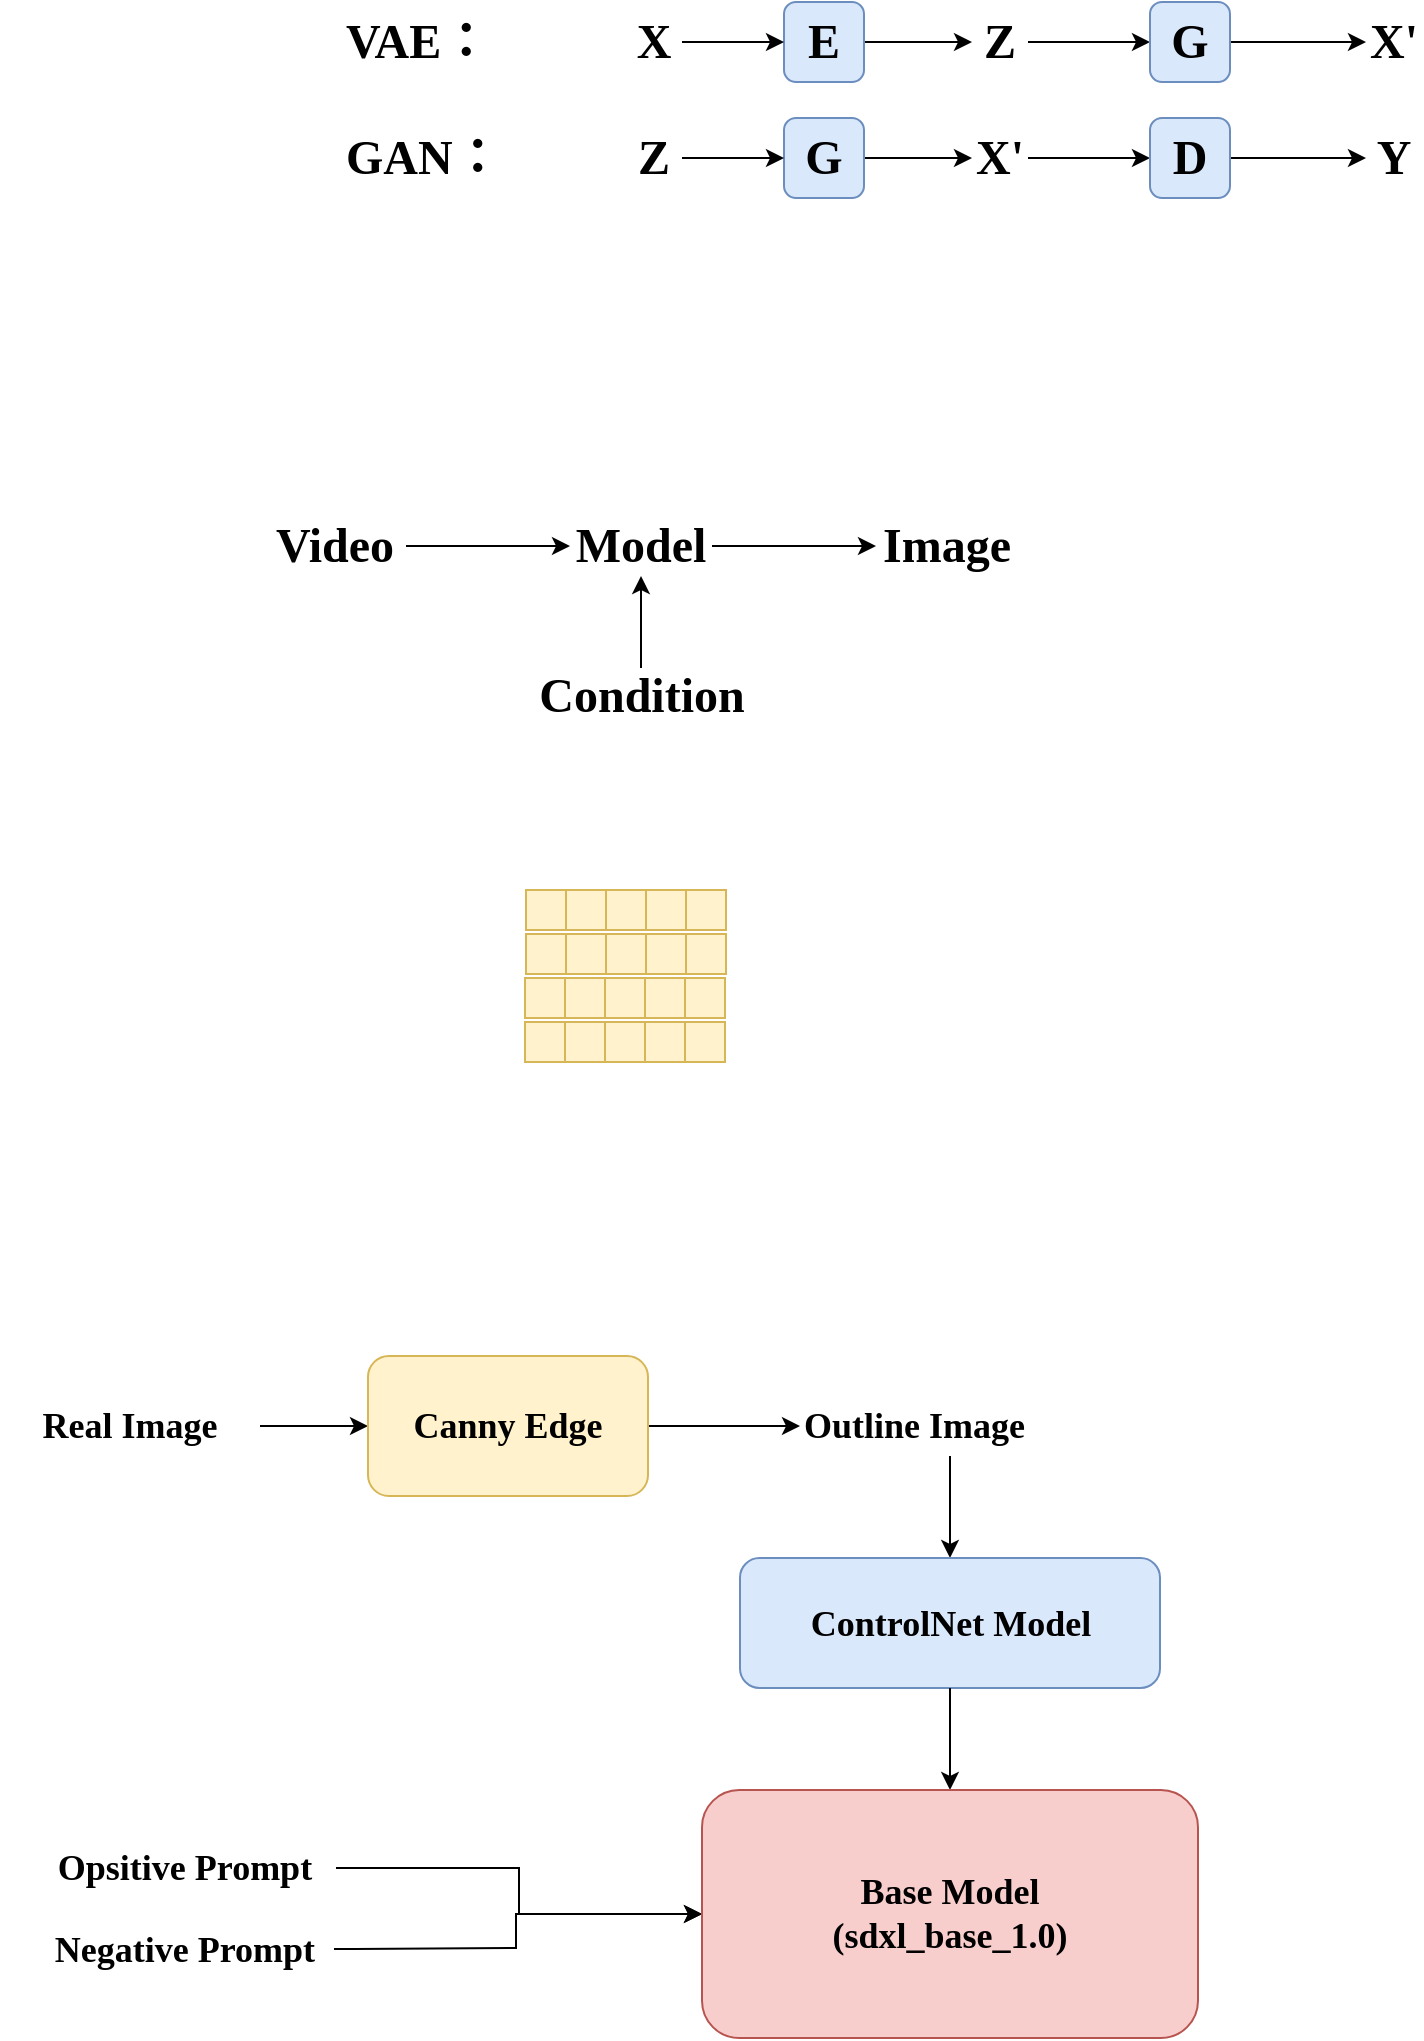 <mxfile version="24.0.5" type="github">
  <diagram name="第 1 页" id="t-ahP6mDuCEpyyadZloM">
    <mxGraphModel dx="1547" dy="590" grid="0" gridSize="10" guides="1" tooltips="1" connect="1" arrows="1" fold="1" page="0" pageScale="1" pageWidth="827" pageHeight="1169" math="0" shadow="0">
      <root>
        <mxCell id="0" />
        <mxCell id="1" parent="0" />
        <mxCell id="YfCwJt3RlYymXO0Li0h6-1" value="&lt;font size=&quot;1&quot; face=&quot;Times New Roman&quot;&gt;&lt;b style=&quot;font-size: 24px;&quot;&gt;VAE：&lt;/b&gt;&lt;/font&gt;" style="text;html=1;strokeColor=none;fillColor=none;align=left;verticalAlign=middle;whiteSpace=wrap;rounded=0;" parent="1" vertex="1">
          <mxGeometry x="-53" y="304" width="71" height="30" as="geometry" />
        </mxCell>
        <mxCell id="YfCwJt3RlYymXO0Li0h6-8" style="edgeStyle=orthogonalEdgeStyle;rounded=0;orthogonalLoop=1;jettySize=auto;html=1;entryX=0;entryY=0.5;entryDx=0;entryDy=0;" parent="1" source="YfCwJt3RlYymXO0Li0h6-2" target="YfCwJt3RlYymXO0Li0h6-4" edge="1">
          <mxGeometry relative="1" as="geometry" />
        </mxCell>
        <mxCell id="YfCwJt3RlYymXO0Li0h6-2" value="&lt;font size=&quot;1&quot; face=&quot;Times New Roman&quot;&gt;&lt;b style=&quot;font-size: 24px;&quot;&gt;E&lt;/b&gt;&lt;/font&gt;" style="rounded=1;whiteSpace=wrap;html=1;fillColor=#dae8fc;strokeColor=#6c8ebf;" parent="1" vertex="1">
          <mxGeometry x="168" y="299" width="40" height="40" as="geometry" />
        </mxCell>
        <mxCell id="YfCwJt3RlYymXO0Li0h6-7" style="edgeStyle=orthogonalEdgeStyle;rounded=0;orthogonalLoop=1;jettySize=auto;html=1;entryX=0;entryY=0.5;entryDx=0;entryDy=0;" parent="1" source="YfCwJt3RlYymXO0Li0h6-3" target="YfCwJt3RlYymXO0Li0h6-2" edge="1">
          <mxGeometry relative="1" as="geometry" />
        </mxCell>
        <mxCell id="YfCwJt3RlYymXO0Li0h6-3" value="&lt;font size=&quot;1&quot; face=&quot;Times New Roman&quot;&gt;&lt;b style=&quot;font-size: 24px;&quot;&gt;X&lt;/b&gt;&lt;/font&gt;" style="text;html=1;strokeColor=none;fillColor=none;align=center;verticalAlign=middle;whiteSpace=wrap;rounded=0;" parent="1" vertex="1">
          <mxGeometry x="89" y="304" width="28" height="30" as="geometry" />
        </mxCell>
        <mxCell id="YfCwJt3RlYymXO0Li0h6-9" style="edgeStyle=orthogonalEdgeStyle;rounded=0;orthogonalLoop=1;jettySize=auto;html=1;entryX=0;entryY=0.5;entryDx=0;entryDy=0;" parent="1" source="YfCwJt3RlYymXO0Li0h6-4" target="YfCwJt3RlYymXO0Li0h6-6" edge="1">
          <mxGeometry relative="1" as="geometry" />
        </mxCell>
        <mxCell id="YfCwJt3RlYymXO0Li0h6-4" value="&lt;font size=&quot;1&quot; face=&quot;Times New Roman&quot;&gt;&lt;b style=&quot;font-size: 24px;&quot;&gt;Z&lt;/b&gt;&lt;/font&gt;" style="text;html=1;strokeColor=none;fillColor=none;align=center;verticalAlign=middle;whiteSpace=wrap;rounded=0;" parent="1" vertex="1">
          <mxGeometry x="262" y="304" width="28" height="30" as="geometry" />
        </mxCell>
        <mxCell id="YfCwJt3RlYymXO0Li0h6-5" value="&lt;font size=&quot;1&quot; face=&quot;Times New Roman&quot;&gt;&lt;b style=&quot;font-size: 24px;&quot;&gt;X&#39;&lt;/b&gt;&lt;/font&gt;" style="text;html=1;strokeColor=none;fillColor=none;align=center;verticalAlign=middle;whiteSpace=wrap;rounded=0;" parent="1" vertex="1">
          <mxGeometry x="459" y="304" width="28" height="30" as="geometry" />
        </mxCell>
        <mxCell id="YfCwJt3RlYymXO0Li0h6-10" style="edgeStyle=orthogonalEdgeStyle;rounded=0;orthogonalLoop=1;jettySize=auto;html=1;entryX=0;entryY=0.5;entryDx=0;entryDy=0;" parent="1" source="YfCwJt3RlYymXO0Li0h6-6" target="YfCwJt3RlYymXO0Li0h6-5" edge="1">
          <mxGeometry relative="1" as="geometry" />
        </mxCell>
        <mxCell id="YfCwJt3RlYymXO0Li0h6-6" value="&lt;font size=&quot;1&quot; face=&quot;Times New Roman&quot;&gt;&lt;b style=&quot;font-size: 24px;&quot;&gt;G&lt;/b&gt;&lt;/font&gt;" style="rounded=1;whiteSpace=wrap;html=1;fillColor=#dae8fc;strokeColor=#6c8ebf;" parent="1" vertex="1">
          <mxGeometry x="351" y="299" width="40" height="40" as="geometry" />
        </mxCell>
        <mxCell id="YfCwJt3RlYymXO0Li0h6-11" value="&lt;font size=&quot;1&quot; face=&quot;Times New Roman&quot;&gt;&lt;b style=&quot;font-size: 24px;&quot;&gt;GAN：&lt;/b&gt;&lt;/font&gt;" style="text;html=1;strokeColor=none;fillColor=none;align=left;verticalAlign=middle;whiteSpace=wrap;rounded=0;" parent="1" vertex="1">
          <mxGeometry x="-53" y="362" width="71" height="30" as="geometry" />
        </mxCell>
        <mxCell id="YfCwJt3RlYymXO0Li0h6-12" style="edgeStyle=orthogonalEdgeStyle;rounded=0;orthogonalLoop=1;jettySize=auto;html=1;entryX=0;entryY=0.5;entryDx=0;entryDy=0;" parent="1" source="YfCwJt3RlYymXO0Li0h6-13" target="YfCwJt3RlYymXO0Li0h6-17" edge="1">
          <mxGeometry relative="1" as="geometry" />
        </mxCell>
        <mxCell id="YfCwJt3RlYymXO0Li0h6-13" value="&lt;font size=&quot;1&quot; face=&quot;Times New Roman&quot;&gt;&lt;b style=&quot;font-size: 24px;&quot;&gt;G&lt;/b&gt;&lt;/font&gt;" style="rounded=1;whiteSpace=wrap;html=1;fillColor=#dae8fc;strokeColor=#6c8ebf;" parent="1" vertex="1">
          <mxGeometry x="168" y="357" width="40" height="40" as="geometry" />
        </mxCell>
        <mxCell id="YfCwJt3RlYymXO0Li0h6-14" style="edgeStyle=orthogonalEdgeStyle;rounded=0;orthogonalLoop=1;jettySize=auto;html=1;entryX=0;entryY=0.5;entryDx=0;entryDy=0;" parent="1" source="YfCwJt3RlYymXO0Li0h6-15" target="YfCwJt3RlYymXO0Li0h6-13" edge="1">
          <mxGeometry relative="1" as="geometry" />
        </mxCell>
        <mxCell id="YfCwJt3RlYymXO0Li0h6-15" value="&lt;font size=&quot;1&quot; face=&quot;Times New Roman&quot;&gt;&lt;b style=&quot;font-size: 24px;&quot;&gt;Z&lt;/b&gt;&lt;/font&gt;" style="text;html=1;strokeColor=none;fillColor=none;align=center;verticalAlign=middle;whiteSpace=wrap;rounded=0;" parent="1" vertex="1">
          <mxGeometry x="89" y="362" width="28" height="30" as="geometry" />
        </mxCell>
        <mxCell id="YfCwJt3RlYymXO0Li0h6-16" style="edgeStyle=orthogonalEdgeStyle;rounded=0;orthogonalLoop=1;jettySize=auto;html=1;entryX=0;entryY=0.5;entryDx=0;entryDy=0;" parent="1" source="YfCwJt3RlYymXO0Li0h6-17" target="YfCwJt3RlYymXO0Li0h6-20" edge="1">
          <mxGeometry relative="1" as="geometry" />
        </mxCell>
        <mxCell id="YfCwJt3RlYymXO0Li0h6-17" value="&lt;font size=&quot;1&quot; face=&quot;Times New Roman&quot;&gt;&lt;b style=&quot;font-size: 24px;&quot;&gt;X&#39;&lt;/b&gt;&lt;/font&gt;" style="text;html=1;strokeColor=none;fillColor=none;align=center;verticalAlign=middle;whiteSpace=wrap;rounded=0;" parent="1" vertex="1">
          <mxGeometry x="262" y="362" width="28" height="30" as="geometry" />
        </mxCell>
        <mxCell id="YfCwJt3RlYymXO0Li0h6-18" value="&lt;font size=&quot;1&quot; face=&quot;Times New Roman&quot;&gt;&lt;b style=&quot;font-size: 24px;&quot;&gt;Y&lt;/b&gt;&lt;/font&gt;" style="text;html=1;strokeColor=none;fillColor=none;align=center;verticalAlign=middle;whiteSpace=wrap;rounded=0;" parent="1" vertex="1">
          <mxGeometry x="459" y="362" width="28" height="30" as="geometry" />
        </mxCell>
        <mxCell id="YfCwJt3RlYymXO0Li0h6-19" style="edgeStyle=orthogonalEdgeStyle;rounded=0;orthogonalLoop=1;jettySize=auto;html=1;entryX=0;entryY=0.5;entryDx=0;entryDy=0;" parent="1" source="YfCwJt3RlYymXO0Li0h6-20" target="YfCwJt3RlYymXO0Li0h6-18" edge="1">
          <mxGeometry relative="1" as="geometry" />
        </mxCell>
        <mxCell id="YfCwJt3RlYymXO0Li0h6-20" value="&lt;font size=&quot;1&quot; face=&quot;Times New Roman&quot;&gt;&lt;b style=&quot;font-size: 24px;&quot;&gt;D&lt;/b&gt;&lt;/font&gt;" style="rounded=1;whiteSpace=wrap;html=1;fillColor=#dae8fc;strokeColor=#6c8ebf;" parent="1" vertex="1">
          <mxGeometry x="351" y="357" width="40" height="40" as="geometry" />
        </mxCell>
        <mxCell id="YfCwJt3RlYymXO0Li0h6-25" style="edgeStyle=orthogonalEdgeStyle;rounded=0;orthogonalLoop=1;jettySize=auto;html=1;entryX=0;entryY=0.5;entryDx=0;entryDy=0;" parent="1" source="YfCwJt3RlYymXO0Li0h6-21" target="YfCwJt3RlYymXO0Li0h6-24" edge="1">
          <mxGeometry relative="1" as="geometry" />
        </mxCell>
        <mxCell id="YfCwJt3RlYymXO0Li0h6-21" value="&lt;font size=&quot;1&quot; face=&quot;Times New Roman&quot;&gt;&lt;b style=&quot;font-size: 24px;&quot;&gt;Video&lt;/b&gt;&lt;/font&gt;" style="text;html=1;strokeColor=none;fillColor=none;align=center;verticalAlign=middle;whiteSpace=wrap;rounded=0;" parent="1" vertex="1">
          <mxGeometry x="-92" y="556" width="71" height="30" as="geometry" />
        </mxCell>
        <mxCell id="YfCwJt3RlYymXO0Li0h6-22" value="&lt;font size=&quot;1&quot; face=&quot;Times New Roman&quot;&gt;&lt;b style=&quot;font-size: 24px;&quot;&gt;Image&lt;/b&gt;&lt;/font&gt;" style="text;html=1;strokeColor=none;fillColor=none;align=center;verticalAlign=middle;whiteSpace=wrap;rounded=0;" parent="1" vertex="1">
          <mxGeometry x="214" y="556" width="71" height="30" as="geometry" />
        </mxCell>
        <mxCell id="YfCwJt3RlYymXO0Li0h6-27" style="edgeStyle=orthogonalEdgeStyle;rounded=0;orthogonalLoop=1;jettySize=auto;html=1;" parent="1" source="YfCwJt3RlYymXO0Li0h6-23" target="YfCwJt3RlYymXO0Li0h6-24" edge="1">
          <mxGeometry relative="1" as="geometry" />
        </mxCell>
        <mxCell id="YfCwJt3RlYymXO0Li0h6-23" value="&lt;font size=&quot;1&quot; face=&quot;Times New Roman&quot;&gt;&lt;b style=&quot;font-size: 24px;&quot;&gt;Condition&lt;/b&gt;&lt;/font&gt;" style="text;html=1;strokeColor=none;fillColor=none;align=center;verticalAlign=middle;whiteSpace=wrap;rounded=0;" parent="1" vertex="1">
          <mxGeometry x="38.5" y="632" width="116" height="27" as="geometry" />
        </mxCell>
        <mxCell id="YfCwJt3RlYymXO0Li0h6-26" style="edgeStyle=orthogonalEdgeStyle;rounded=0;orthogonalLoop=1;jettySize=auto;html=1;" parent="1" source="YfCwJt3RlYymXO0Li0h6-24" target="YfCwJt3RlYymXO0Li0h6-22" edge="1">
          <mxGeometry relative="1" as="geometry" />
        </mxCell>
        <mxCell id="YfCwJt3RlYymXO0Li0h6-24" value="&lt;font size=&quot;1&quot; face=&quot;Times New Roman&quot;&gt;&lt;b style=&quot;font-size: 24px;&quot;&gt;Model&lt;/b&gt;&lt;/font&gt;" style="text;html=1;strokeColor=none;fillColor=none;align=center;verticalAlign=middle;whiteSpace=wrap;rounded=0;" parent="1" vertex="1">
          <mxGeometry x="61" y="556" width="71" height="30" as="geometry" />
        </mxCell>
        <mxCell id="YfCwJt3RlYymXO0Li0h6-28" value="" style="rounded=0;whiteSpace=wrap;html=1;fillColor=#fff2cc;strokeColor=#d6b656;" parent="1" vertex="1">
          <mxGeometry x="39" y="743" width="20" height="20" as="geometry" />
        </mxCell>
        <mxCell id="YfCwJt3RlYymXO0Li0h6-29" value="" style="rounded=0;whiteSpace=wrap;html=1;fillColor=#fff2cc;strokeColor=#d6b656;" parent="1" vertex="1">
          <mxGeometry x="59" y="743" width="20" height="20" as="geometry" />
        </mxCell>
        <mxCell id="YfCwJt3RlYymXO0Li0h6-30" value="" style="rounded=0;whiteSpace=wrap;html=1;fillColor=#fff2cc;strokeColor=#d6b656;" parent="1" vertex="1">
          <mxGeometry x="79" y="743" width="20" height="20" as="geometry" />
        </mxCell>
        <mxCell id="YfCwJt3RlYymXO0Li0h6-31" value="" style="rounded=0;whiteSpace=wrap;html=1;fillColor=#fff2cc;strokeColor=#d6b656;" parent="1" vertex="1">
          <mxGeometry x="99" y="743" width="20" height="20" as="geometry" />
        </mxCell>
        <mxCell id="YfCwJt3RlYymXO0Li0h6-32" value="" style="rounded=0;whiteSpace=wrap;html=1;fillColor=#fff2cc;strokeColor=#d6b656;" parent="1" vertex="1">
          <mxGeometry x="119" y="743" width="20" height="20" as="geometry" />
        </mxCell>
        <mxCell id="YfCwJt3RlYymXO0Li0h6-33" value="" style="rounded=0;whiteSpace=wrap;html=1;fillColor=#fff2cc;strokeColor=#d6b656;" parent="1" vertex="1">
          <mxGeometry x="39" y="765" width="20" height="20" as="geometry" />
        </mxCell>
        <mxCell id="YfCwJt3RlYymXO0Li0h6-34" value="" style="rounded=0;whiteSpace=wrap;html=1;fillColor=#fff2cc;strokeColor=#d6b656;" parent="1" vertex="1">
          <mxGeometry x="59" y="765" width="20" height="20" as="geometry" />
        </mxCell>
        <mxCell id="YfCwJt3RlYymXO0Li0h6-35" value="" style="rounded=0;whiteSpace=wrap;html=1;fillColor=#fff2cc;strokeColor=#d6b656;" parent="1" vertex="1">
          <mxGeometry x="79" y="765" width="20" height="20" as="geometry" />
        </mxCell>
        <mxCell id="YfCwJt3RlYymXO0Li0h6-36" value="" style="rounded=0;whiteSpace=wrap;html=1;fillColor=#fff2cc;strokeColor=#d6b656;" parent="1" vertex="1">
          <mxGeometry x="99" y="765" width="20" height="20" as="geometry" />
        </mxCell>
        <mxCell id="YfCwJt3RlYymXO0Li0h6-37" value="" style="rounded=0;whiteSpace=wrap;html=1;fillColor=#fff2cc;strokeColor=#d6b656;" parent="1" vertex="1">
          <mxGeometry x="119" y="765" width="20" height="20" as="geometry" />
        </mxCell>
        <mxCell id="YfCwJt3RlYymXO0Li0h6-43" value="" style="rounded=0;whiteSpace=wrap;html=1;fillColor=#fff2cc;strokeColor=#d6b656;" parent="1" vertex="1">
          <mxGeometry x="38.5" y="787" width="20" height="20" as="geometry" />
        </mxCell>
        <mxCell id="YfCwJt3RlYymXO0Li0h6-44" value="" style="rounded=0;whiteSpace=wrap;html=1;fillColor=#fff2cc;strokeColor=#d6b656;" parent="1" vertex="1">
          <mxGeometry x="58.5" y="787" width="20" height="20" as="geometry" />
        </mxCell>
        <mxCell id="YfCwJt3RlYymXO0Li0h6-45" value="" style="rounded=0;whiteSpace=wrap;html=1;fillColor=#fff2cc;strokeColor=#d6b656;" parent="1" vertex="1">
          <mxGeometry x="78.5" y="787" width="20" height="20" as="geometry" />
        </mxCell>
        <mxCell id="YfCwJt3RlYymXO0Li0h6-46" value="" style="rounded=0;whiteSpace=wrap;html=1;fillColor=#fff2cc;strokeColor=#d6b656;" parent="1" vertex="1">
          <mxGeometry x="98.5" y="787" width="20" height="20" as="geometry" />
        </mxCell>
        <mxCell id="YfCwJt3RlYymXO0Li0h6-47" value="" style="rounded=0;whiteSpace=wrap;html=1;fillColor=#fff2cc;strokeColor=#d6b656;" parent="1" vertex="1">
          <mxGeometry x="118.5" y="787" width="20" height="20" as="geometry" />
        </mxCell>
        <mxCell id="YfCwJt3RlYymXO0Li0h6-48" value="" style="rounded=0;whiteSpace=wrap;html=1;fillColor=#fff2cc;strokeColor=#d6b656;" parent="1" vertex="1">
          <mxGeometry x="38.5" y="809" width="20" height="20" as="geometry" />
        </mxCell>
        <mxCell id="YfCwJt3RlYymXO0Li0h6-49" value="" style="rounded=0;whiteSpace=wrap;html=1;fillColor=#fff2cc;strokeColor=#d6b656;" parent="1" vertex="1">
          <mxGeometry x="58.5" y="809" width="20" height="20" as="geometry" />
        </mxCell>
        <mxCell id="YfCwJt3RlYymXO0Li0h6-50" value="" style="rounded=0;whiteSpace=wrap;html=1;fillColor=#fff2cc;strokeColor=#d6b656;" parent="1" vertex="1">
          <mxGeometry x="78.5" y="809" width="20" height="20" as="geometry" />
        </mxCell>
        <mxCell id="YfCwJt3RlYymXO0Li0h6-51" value="" style="rounded=0;whiteSpace=wrap;html=1;fillColor=#fff2cc;strokeColor=#d6b656;" parent="1" vertex="1">
          <mxGeometry x="98.5" y="809" width="20" height="20" as="geometry" />
        </mxCell>
        <mxCell id="YfCwJt3RlYymXO0Li0h6-52" value="" style="rounded=0;whiteSpace=wrap;html=1;fillColor=#fff2cc;strokeColor=#d6b656;" parent="1" vertex="1">
          <mxGeometry x="118.5" y="809" width="20" height="20" as="geometry" />
        </mxCell>
        <mxCell id="moJ3L5sNSH10HrzQexoR-4" style="edgeStyle=orthogonalEdgeStyle;rounded=0;orthogonalLoop=1;jettySize=auto;html=1;entryX=0;entryY=0.5;entryDx=0;entryDy=0;fontSize=18;" edge="1" parent="1" source="moJ3L5sNSH10HrzQexoR-1" target="moJ3L5sNSH10HrzQexoR-2">
          <mxGeometry relative="1" as="geometry" />
        </mxCell>
        <mxCell id="moJ3L5sNSH10HrzQexoR-1" value="&lt;font style=&quot;font-size: 18px;&quot; face=&quot;Times New Roman&quot;&gt;&lt;b style=&quot;font-size: 18px;&quot;&gt;Real Image&lt;/b&gt;&lt;/font&gt;" style="text;html=1;strokeColor=none;fillColor=none;align=center;verticalAlign=middle;whiteSpace=wrap;rounded=0;fontSize=18;" vertex="1" parent="1">
          <mxGeometry x="-224" y="996" width="130" height="30" as="geometry" />
        </mxCell>
        <mxCell id="moJ3L5sNSH10HrzQexoR-6" style="edgeStyle=orthogonalEdgeStyle;rounded=0;orthogonalLoop=1;jettySize=auto;html=1;entryX=0;entryY=0.5;entryDx=0;entryDy=0;fontSize=18;" edge="1" parent="1" source="moJ3L5sNSH10HrzQexoR-2" target="moJ3L5sNSH10HrzQexoR-5">
          <mxGeometry relative="1" as="geometry" />
        </mxCell>
        <mxCell id="moJ3L5sNSH10HrzQexoR-2" value="" style="rounded=1;whiteSpace=wrap;html=1;aspect=fixed;fillColor=#fff2cc;strokeColor=#d6b656;fontSize=18;" vertex="1" parent="1">
          <mxGeometry x="-40" y="976" width="140" height="70" as="geometry" />
        </mxCell>
        <mxCell id="moJ3L5sNSH10HrzQexoR-3" value="&lt;font style=&quot;font-size: 18px;&quot; face=&quot;Times New Roman&quot;&gt;&lt;b style=&quot;font-size: 18px;&quot;&gt;Canny Edge&lt;/b&gt;&lt;/font&gt;" style="text;html=1;strokeColor=none;fillColor=none;align=center;verticalAlign=middle;whiteSpace=wrap;rounded=0;fontSize=18;" vertex="1" parent="1">
          <mxGeometry x="-35" y="996" width="130" height="30" as="geometry" />
        </mxCell>
        <mxCell id="moJ3L5sNSH10HrzQexoR-18" style="edgeStyle=orthogonalEdgeStyle;rounded=0;orthogonalLoop=1;jettySize=auto;html=1;" edge="1" parent="1" source="moJ3L5sNSH10HrzQexoR-5" target="moJ3L5sNSH10HrzQexoR-12">
          <mxGeometry relative="1" as="geometry" />
        </mxCell>
        <mxCell id="moJ3L5sNSH10HrzQexoR-5" value="&lt;font style=&quot;font-size: 18px;&quot; face=&quot;Times New Roman&quot;&gt;&lt;span style=&quot;font-size: 18px;&quot;&gt;&lt;b style=&quot;font-size: 18px;&quot;&gt;Outline Image&lt;/b&gt;&lt;/span&gt;&lt;/font&gt;" style="text;html=1;strokeColor=none;fillColor=none;align=left;verticalAlign=middle;whiteSpace=wrap;rounded=0;fontSize=18;" vertex="1" parent="1">
          <mxGeometry x="176" y="996" width="150" height="30" as="geometry" />
        </mxCell>
        <mxCell id="moJ3L5sNSH10HrzQexoR-14" style="edgeStyle=orthogonalEdgeStyle;rounded=0;orthogonalLoop=1;jettySize=auto;html=1;entryX=0;entryY=0.5;entryDx=0;entryDy=0;" edge="1" parent="1" source="moJ3L5sNSH10HrzQexoR-8" target="moJ3L5sNSH10HrzQexoR-10">
          <mxGeometry relative="1" as="geometry" />
        </mxCell>
        <mxCell id="moJ3L5sNSH10HrzQexoR-8" value="&lt;font style=&quot;font-size: 18px;&quot;&gt;&lt;b style=&quot;font-size: 18px;&quot;&gt;Opsitive Prompt&lt;/b&gt;&lt;/font&gt;" style="text;html=1;strokeColor=none;fillColor=none;align=center;verticalAlign=middle;whiteSpace=wrap;rounded=0;fontFamily=Times New Roman;fontSize=18;" vertex="1" parent="1">
          <mxGeometry x="-207" y="1217" width="151" height="30" as="geometry" />
        </mxCell>
        <mxCell id="moJ3L5sNSH10HrzQexoR-15" style="edgeStyle=orthogonalEdgeStyle;rounded=0;orthogonalLoop=1;jettySize=auto;html=1;entryX=0;entryY=0.5;entryDx=0;entryDy=0;exitX=1;exitY=0.5;exitDx=0;exitDy=0;" edge="1" parent="1" source="moJ3L5sNSH10HrzQexoR-9" target="moJ3L5sNSH10HrzQexoR-10">
          <mxGeometry relative="1" as="geometry">
            <Array as="points">
              <mxPoint x="-47" y="1273" />
              <mxPoint x="34" y="1272" />
              <mxPoint x="34" y="1255" />
            </Array>
          </mxGeometry>
        </mxCell>
        <mxCell id="moJ3L5sNSH10HrzQexoR-9" value="&lt;font style=&quot;font-size: 18px;&quot;&gt;&lt;b style=&quot;font-size: 18px;&quot;&gt;Negative Prompt&lt;/b&gt;&lt;/font&gt;" style="text;html=1;strokeColor=none;fillColor=none;align=center;verticalAlign=middle;whiteSpace=wrap;rounded=0;fontFamily=Times New Roman;fontSize=18;" vertex="1" parent="1">
          <mxGeometry x="-206" y="1257.5" width="149" height="30" as="geometry" />
        </mxCell>
        <mxCell id="moJ3L5sNSH10HrzQexoR-17" value="" style="group" vertex="1" connectable="0" parent="1">
          <mxGeometry x="146" y="1077" width="210" height="65" as="geometry" />
        </mxCell>
        <mxCell id="moJ3L5sNSH10HrzQexoR-12" value="" style="rounded=1;whiteSpace=wrap;html=1;fillColor=#dae8fc;strokeColor=#6c8ebf;fontSize=18;" vertex="1" parent="moJ3L5sNSH10HrzQexoR-17">
          <mxGeometry width="210" height="65" as="geometry" />
        </mxCell>
        <mxCell id="moJ3L5sNSH10HrzQexoR-13" value="&lt;font style=&quot;font-size: 18px;&quot; face=&quot;Times New Roman&quot;&gt;&lt;b style=&quot;font-size: 18px;&quot;&gt;ControlNet Model&lt;/b&gt;&lt;/font&gt;" style="text;html=1;strokeColor=none;fillColor=none;align=center;verticalAlign=middle;whiteSpace=wrap;rounded=0;fontSize=18;" vertex="1" parent="moJ3L5sNSH10HrzQexoR-17">
          <mxGeometry x="6.5" y="17.5" width="197" height="30" as="geometry" />
        </mxCell>
        <mxCell id="moJ3L5sNSH10HrzQexoR-21" style="edgeStyle=orthogonalEdgeStyle;rounded=0;orthogonalLoop=1;jettySize=auto;html=1;entryX=0.5;entryY=0;entryDx=0;entryDy=0;" edge="1" parent="1" source="moJ3L5sNSH10HrzQexoR-12" target="moJ3L5sNSH10HrzQexoR-10">
          <mxGeometry relative="1" as="geometry" />
        </mxCell>
        <mxCell id="moJ3L5sNSH10HrzQexoR-20" value="" style="group" vertex="1" connectable="0" parent="1">
          <mxGeometry x="127" y="1193" width="248" height="124" as="geometry" />
        </mxCell>
        <mxCell id="moJ3L5sNSH10HrzQexoR-10" value="" style="rounded=1;whiteSpace=wrap;html=1;aspect=fixed;fillColor=#f8cecc;strokeColor=#b85450;fontSize=18;" vertex="1" parent="moJ3L5sNSH10HrzQexoR-20">
          <mxGeometry width="248" height="124" as="geometry" />
        </mxCell>
        <mxCell id="moJ3L5sNSH10HrzQexoR-11" value="&lt;font style=&quot;font-size: 18px;&quot; face=&quot;Times New Roman&quot;&gt;&lt;b style=&quot;font-size: 18px;&quot;&gt;Base Model&lt;/b&gt;&lt;/font&gt;&lt;div style=&quot;font-size: 18px;&quot;&gt;&lt;font style=&quot;font-size: 18px;&quot; face=&quot;Times New Roman&quot;&gt;&lt;span style=&quot;font-size: 18px;&quot;&gt;&lt;b style=&quot;font-size: 18px;&quot;&gt;(sdxl_base_1.0)&lt;/b&gt;&lt;/span&gt;&lt;/font&gt;&lt;/div&gt;" style="text;html=1;strokeColor=none;fillColor=none;align=center;verticalAlign=middle;whiteSpace=wrap;rounded=0;fontSize=18;" vertex="1" parent="moJ3L5sNSH10HrzQexoR-20">
          <mxGeometry x="14" y="28.5" width="220" height="67" as="geometry" />
        </mxCell>
      </root>
    </mxGraphModel>
  </diagram>
</mxfile>
